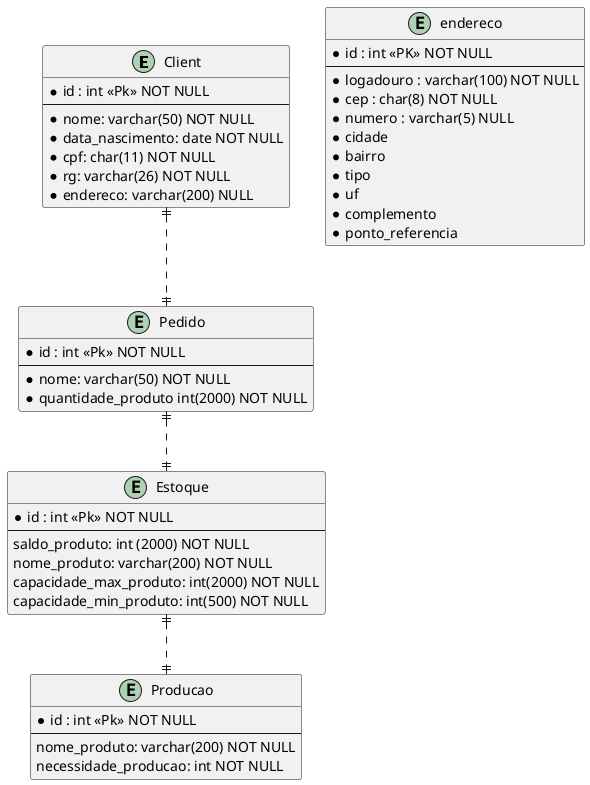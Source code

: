 @startuml

entity Client {
    *id : int <<Pk>> NOT NULL
    --
    *nome: varchar(50) NOT NULL
    *data_nascimento: date NOT NULL
    *cpf: char(11) NOT NULL
    *rg: varchar(26) NOT NULL
    *endereco: varchar(200) NULL
}

entity endereco {
    *id : int <<PK>> NOT NULL
    --
    *logadouro : varchar(100) NOT NULL
    *cep : char(8) NOT NULL
    *numero : varchar(5) NULL
    *cidade
    *bairro
    *tipo
    *uf
    *complemento
    *ponto_referencia
}

entity Pedido{
    *id : int <<Pk>> NOT NULL
    --
    *nome: varchar(50) NOT NULL
    *quantidade_produto int(2000) NOT NULL
}

entity Estoque{
    *id : int <<Pk>> NOT NULL
    --
    saldo_produto: int (2000) NOT NULL
    nome_produto: varchar(200) NOT NULL
    capacidade_max_produto: int(2000) NOT NULL
    capacidade_min_produto: int(500) NOT NULL
}

entity Producao{
    *id : int <<Pk>> NOT NULL
    --
    nome_produto: varchar(200) NOT NULL
    necessidade_producao: int NOT NULL
}

Client ||..|| Pedido
Pedido ||..|| Estoque
Estoque ||..|| Producao

@enduml
